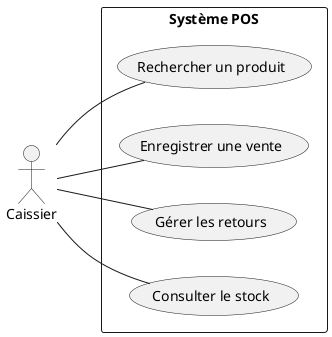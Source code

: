 @startuml
left to right direction
actor Caissier
rectangle "Système POS" {
  Caissier -- (Rechercher un produit)
  Caissier -- (Enregistrer une vente)
  Caissier -- (Gérer les retours)
  Caissier -- (Consulter le stock)
}
@enduml
